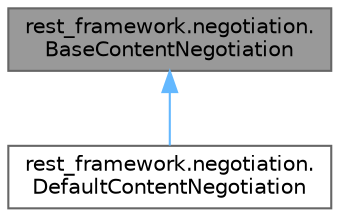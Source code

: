 digraph "rest_framework.negotiation.BaseContentNegotiation"
{
 // LATEX_PDF_SIZE
  bgcolor="transparent";
  edge [fontname=Helvetica,fontsize=10,labelfontname=Helvetica,labelfontsize=10];
  node [fontname=Helvetica,fontsize=10,shape=box,height=0.2,width=0.4];
  Node1 [id="Node000001",label="rest_framework.negotiation.\lBaseContentNegotiation",height=0.2,width=0.4,color="gray40", fillcolor="grey60", style="filled", fontcolor="black",tooltip=" "];
  Node1 -> Node2 [id="edge2_Node000001_Node000002",dir="back",color="steelblue1",style="solid",tooltip=" "];
  Node2 [id="Node000002",label="rest_framework.negotiation.\lDefaultContentNegotiation",height=0.2,width=0.4,color="gray40", fillcolor="white", style="filled",URL="$classrest__framework_1_1negotiation_1_1DefaultContentNegotiation.html",tooltip=" "];
}
